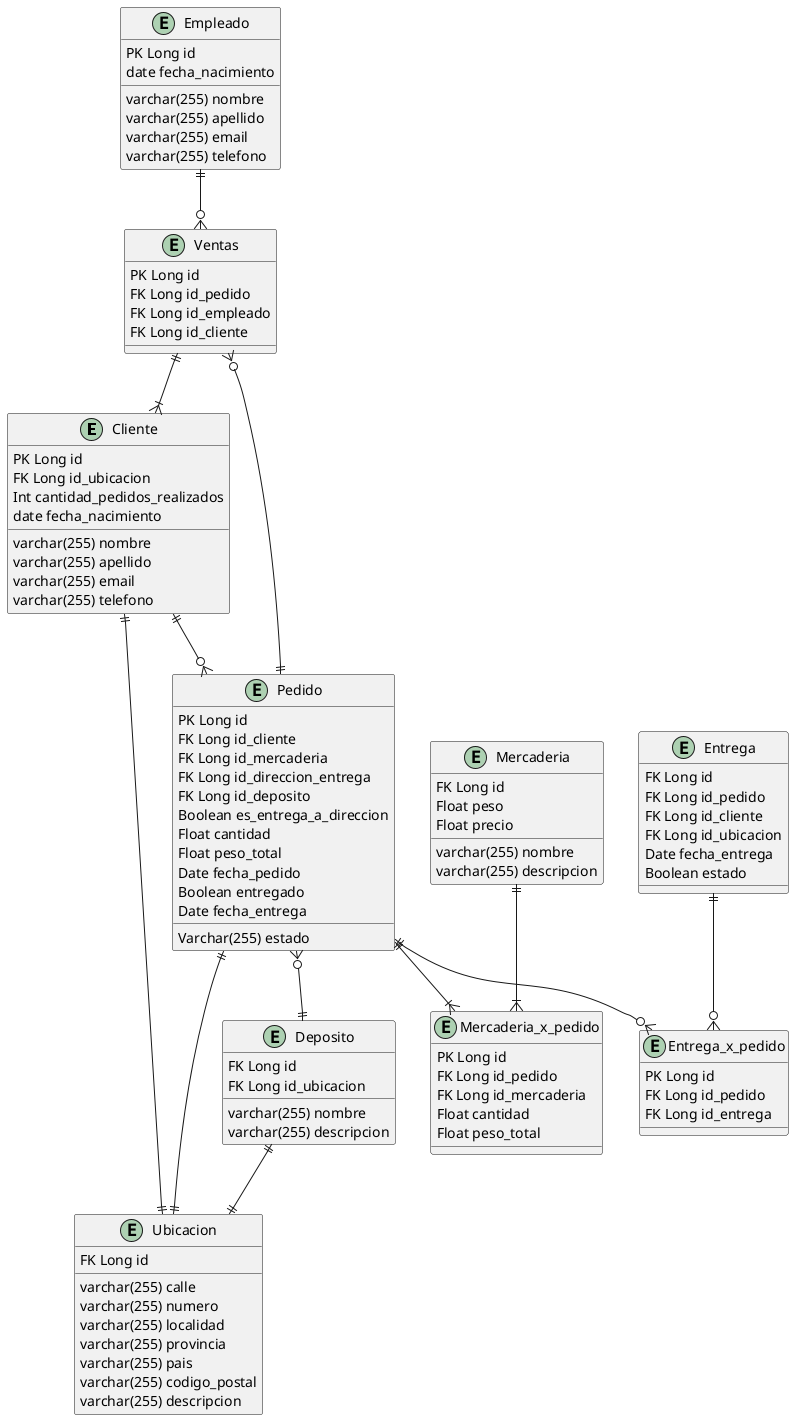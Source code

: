 @startuml

entity Cliente{
    PK Long id
    FK Long id_ubicacion
    Int cantidad_pedidos_realizados
    varchar(255) nombre
    varchar(255) apellido
    varchar(255) email
    varchar(255) telefono
    date fecha_nacimiento
}

entity Pedido{
    PK Long id
    FK Long id_cliente
    FK Long id_mercaderia
    FK Long id_direccion_entrega
    FK Long id_deposito
    Boolean es_entrega_a_direccion
    Float cantidad
    Float peso_total
    Varchar(255) estado
    Date fecha_pedido
    Boolean entregado
    Date fecha_entrega
}

entity Mercaderia{
    FK Long id
    varchar(255) nombre
    varchar(255) descripcion
    Float peso
    Float precio
}


entity Entrega{
    FK Long id
    FK Long id_pedido
    FK Long id_cliente
    FK Long id_ubicacion
    Date fecha_entrega
    Boolean estado
}


entity Ubicacion{
    FK Long id
    varchar(255) calle
    varchar(255) numero
    varchar(255) localidad
    varchar(255) provincia
    varchar(255) pais
    varchar(255) codigo_postal
    varchar(255) descripcion
}

entity Deposito{
    FK Long id
    FK Long id_ubicacion
    varchar(255) nombre
    varchar(255) descripcion
}

entity Empleado{
    PK Long id
    varchar(255) nombre
    varchar(255) apellido
    varchar(255) email
    varchar(255) telefono
    date fecha_nacimiento
}

entity Ventas{
    PK Long id
    FK Long id_pedido
    FK Long id_empleado
    FK Long id_cliente
}

entity Mercaderia_x_pedido{
PK Long id
    FK Long id_pedido
    FK Long id_mercaderia
    Float cantidad
    Float peso_total
}

entity Entrega_x_pedido{
    PK Long id
    FK Long id_pedido
    FK Long id_entrega
}

Cliente ||--|| Ubicacion
Cliente ||--o{ Pedido

Mercaderia ||--|{ Mercaderia_x_pedido

Pedido ||--|{ Mercaderia_x_pedido
Pedido }o--|| Deposito
Pedido ||--|| Ubicacion
Pedido ||--o{ Entrega_x_pedido

Ventas ||--|{ Cliente
Ventas }o--|| Pedido

Empleado ||--o{ Ventas
Entrega ||--o{ Entrega_x_pedido

Deposito ||--|| Ubicacion

@enduml

Entity01 }|..|| Entity02
Entity03 }o..o| Entity04
Entity05 ||--o{ Entity06
Entity07 |o--|| Entity08

entity Envio{
    PK Long id
    FK Long id_pedido
    Varchar(255) estado
}
